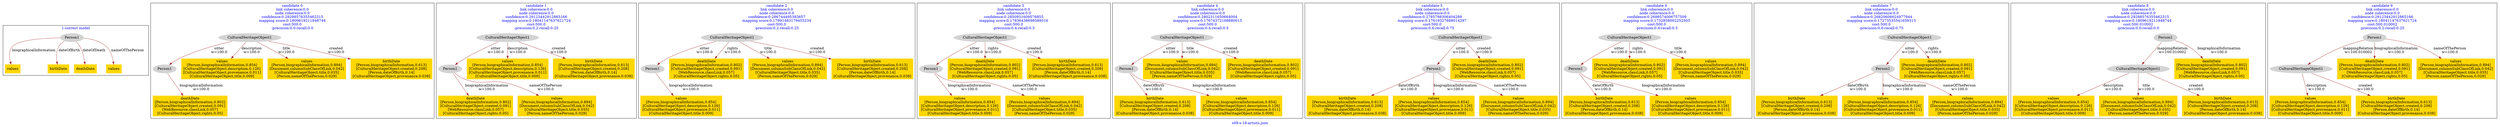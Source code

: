 digraph n0 {
fontcolor="blue"
remincross="true"
label="s09-s-18-artists.json"
subgraph cluster_0 {
label="1-correct model"
n2[style="filled",color="white",fillcolor="lightgray",label="Person1"];
n3[shape="plaintext",style="filled",fillcolor="gold",label="values"];
n4[shape="plaintext",style="filled",fillcolor="gold",label="birthDate"];
n5[shape="plaintext",style="filled",fillcolor="gold",label="deathDate"];
n6[shape="plaintext",style="filled",fillcolor="gold",label="values"];
}
subgraph cluster_1 {
label="candidate 0\nlink coherence:0.0\nnode coherence:0.0\nconfidence:0.29288576355462315\nmapping score:0.1809619211848744\ncost:500.0\n-precision:0.0-recall:0.0"
n8[style="filled",color="white",fillcolor="lightgray",label="CulturalHeritageObject1"];
n9[style="filled",color="white",fillcolor="lightgray",label="Person1"];
n10[shape="plaintext",style="filled",fillcolor="gold",label="values\n[Person,biographicalInformation,0.854]\n[CulturalHeritageObject,description,0.126]\n[CulturalHeritageObject,provenance,0.011]\n[CulturalHeritageObject,title,0.009]"];
n11[shape="plaintext",style="filled",fillcolor="gold",label="values\n[Person,biographicalInformation,0.894]\n[Document,columnSubClassOfLink,0.042]\n[CulturalHeritageObject,title,0.035]\n[Person,nameOfThePerson,0.029]"];
n12[shape="plaintext",style="filled",fillcolor="gold",label="deathDate\n[Person,biographicalInformation,0.802]\n[CulturalHeritageObject,created,0.091]\n[WebResource,classLink,0.057]\n[CulturalHeritageObject,rights,0.05]"];
n13[shape="plaintext",style="filled",fillcolor="gold",label="birthDate\n[Person,biographicalInformation,0.613]\n[CulturalHeritageObject,created,0.208]\n[Person,dateOfBirth,0.14]\n[CulturalHeritageObject,provenance,0.038]"];
}
subgraph cluster_2 {
label="candidate 1\nlink coherence:0.0\nnode coherence:0.0\nconfidence:0.29123442912865166\nmapping score:0.18041147637621724\ncost:500.0\n-precision:0.2-recall:0.25"
n15[style="filled",color="white",fillcolor="lightgray",label="CulturalHeritageObject1"];
n16[style="filled",color="white",fillcolor="lightgray",label="Person1"];
n17[shape="plaintext",style="filled",fillcolor="gold",label="values\n[Person,biographicalInformation,0.854]\n[CulturalHeritageObject,description,0.126]\n[CulturalHeritageObject,provenance,0.011]\n[CulturalHeritageObject,title,0.009]"];
n18[shape="plaintext",style="filled",fillcolor="gold",label="deathDate\n[Person,biographicalInformation,0.802]\n[CulturalHeritageObject,created,0.091]\n[WebResource,classLink,0.057]\n[CulturalHeritageObject,rights,0.05]"];
n19[shape="plaintext",style="filled",fillcolor="gold",label="values\n[Person,biographicalInformation,0.894]\n[Document,columnSubClassOfLink,0.042]\n[CulturalHeritageObject,title,0.035]\n[Person,nameOfThePerson,0.029]"];
n20[shape="plaintext",style="filled",fillcolor="gold",label="birthDate\n[Person,biographicalInformation,0.613]\n[CulturalHeritageObject,created,0.208]\n[Person,dateOfBirth,0.14]\n[CulturalHeritageObject,provenance,0.038]"];
}
subgraph cluster_3 {
label="candidate 2\nlink coherence:0.0\nnode coherence:0.0\nconfidence:0.286744495383657\nmapping score:0.17891483179455234\ncost:500.0\n-precision:0.2-recall:0.25"
n22[style="filled",color="white",fillcolor="lightgray",label="CulturalHeritageObject1"];
n23[style="filled",color="white",fillcolor="lightgray",label="Person1"];
n24[shape="plaintext",style="filled",fillcolor="gold",label="deathDate\n[Person,biographicalInformation,0.802]\n[CulturalHeritageObject,created,0.091]\n[WebResource,classLink,0.057]\n[CulturalHeritageObject,rights,0.05]"];
n25[shape="plaintext",style="filled",fillcolor="gold",label="values\n[Person,biographicalInformation,0.894]\n[Document,columnSubClassOfLink,0.042]\n[CulturalHeritageObject,title,0.035]\n[Person,nameOfThePerson,0.029]"];
n26[shape="plaintext",style="filled",fillcolor="gold",label="values\n[Person,biographicalInformation,0.854]\n[CulturalHeritageObject,description,0.126]\n[CulturalHeritageObject,provenance,0.011]\n[CulturalHeritageObject,title,0.009]"];
n27[shape="plaintext",style="filled",fillcolor="gold",label="birthDate\n[Person,biographicalInformation,0.613]\n[CulturalHeritageObject,created,0.208]\n[Person,dateOfBirth,0.14]\n[CulturalHeritageObject,provenance,0.038]"];
}
subgraph cluster_4 {
label="candidate 3\nlink coherence:0.0\nnode coherence:0.0\nconfidence:0.2850931609576855\nmapping score:0.17836438698589516\ncost:500.0\n-precision:0.4-recall:0.5"
n29[style="filled",color="white",fillcolor="lightgray",label="CulturalHeritageObject1"];
n30[style="filled",color="white",fillcolor="lightgray",label="Person1"];
n31[shape="plaintext",style="filled",fillcolor="gold",label="deathDate\n[Person,biographicalInformation,0.802]\n[CulturalHeritageObject,created,0.091]\n[WebResource,classLink,0.057]\n[CulturalHeritageObject,rights,0.05]"];
n32[shape="plaintext",style="filled",fillcolor="gold",label="values\n[Person,biographicalInformation,0.854]\n[CulturalHeritageObject,description,0.126]\n[CulturalHeritageObject,provenance,0.011]\n[CulturalHeritageObject,title,0.009]"];
n33[shape="plaintext",style="filled",fillcolor="gold",label="values\n[Person,biographicalInformation,0.894]\n[Document,columnSubClassOfLink,0.042]\n[CulturalHeritageObject,title,0.035]\n[Person,nameOfThePerson,0.029]"];
n34[shape="plaintext",style="filled",fillcolor="gold",label="birthDate\n[Person,biographicalInformation,0.613]\n[CulturalHeritageObject,created,0.208]\n[Person,dateOfBirth,0.14]\n[CulturalHeritageObject,provenance,0.038]"];
}
subgraph cluster_5 {
label="candidate 4\nlink coherence:0.0\nnode coherence:0.0\nconfidence:0.2802311650664004\nmapping score:0.17674372168880015\ncost:500.0\n-precision:0.4-recall:0.5"
n36[style="filled",color="white",fillcolor="lightgray",label="CulturalHeritageObject1"];
n37[style="filled",color="white",fillcolor="lightgray",label="Person1"];
n38[shape="plaintext",style="filled",fillcolor="gold",label="birthDate\n[Person,biographicalInformation,0.613]\n[CulturalHeritageObject,created,0.208]\n[Person,dateOfBirth,0.14]\n[CulturalHeritageObject,provenance,0.038]"];
n39[shape="plaintext",style="filled",fillcolor="gold",label="values\n[Person,biographicalInformation,0.894]\n[Document,columnSubClassOfLink,0.042]\n[CulturalHeritageObject,title,0.035]\n[Person,nameOfThePerson,0.029]"];
n40[shape="plaintext",style="filled",fillcolor="gold",label="values\n[Person,biographicalInformation,0.854]\n[CulturalHeritageObject,description,0.126]\n[CulturalHeritageObject,provenance,0.011]\n[CulturalHeritageObject,title,0.009]"];
n41[shape="plaintext",style="filled",fillcolor="gold",label="deathDate\n[Person,biographicalInformation,0.802]\n[CulturalHeritageObject,created,0.091]\n[WebResource,classLink,0.057]\n[CulturalHeritageObject,rights,0.05]"];
}
subgraph cluster_6 {
label="candidate 5\nlink coherence:0.0\nnode coherence:0.0\nconfidence:0.2785798306404289\nmapping score:0.17619327688014297\ncost:500.0\n-precision:0.6-recall:0.75"
n43[style="filled",color="white",fillcolor="lightgray",label="CulturalHeritageObject1"];
n44[style="filled",color="white",fillcolor="lightgray",label="Person1"];
n45[shape="plaintext",style="filled",fillcolor="gold",label="birthDate\n[Person,biographicalInformation,0.613]\n[CulturalHeritageObject,created,0.208]\n[Person,dateOfBirth,0.14]\n[CulturalHeritageObject,provenance,0.038]"];
n46[shape="plaintext",style="filled",fillcolor="gold",label="values\n[Person,biographicalInformation,0.854]\n[CulturalHeritageObject,description,0.126]\n[CulturalHeritageObject,provenance,0.011]\n[CulturalHeritageObject,title,0.009]"];
n47[shape="plaintext",style="filled",fillcolor="gold",label="values\n[Person,biographicalInformation,0.894]\n[Document,columnSubClassOfLink,0.042]\n[CulturalHeritageObject,title,0.035]\n[Person,nameOfThePerson,0.029]"];
n48[shape="plaintext",style="filled",fillcolor="gold",label="deathDate\n[Person,biographicalInformation,0.802]\n[CulturalHeritageObject,created,0.091]\n[WebResource,classLink,0.057]\n[CulturalHeritageObject,rights,0.05]"];
}
subgraph cluster_7 {
label="candidate 6\nlink coherence:0.0\nnode coherence:0.0\nconfidence:0.2698574006757509\nmapping score:0.1732858002252503\ncost:500.0\n-precision:0.4-recall:0.5"
n50[style="filled",color="white",fillcolor="lightgray",label="CulturalHeritageObject1"];
n51[style="filled",color="white",fillcolor="lightgray",label="Person1"];
n52[shape="plaintext",style="filled",fillcolor="gold",label="birthDate\n[Person,biographicalInformation,0.613]\n[CulturalHeritageObject,created,0.208]\n[Person,dateOfBirth,0.14]\n[CulturalHeritageObject,provenance,0.038]"];
n53[shape="plaintext",style="filled",fillcolor="gold",label="deathDate\n[Person,biographicalInformation,0.802]\n[CulturalHeritageObject,created,0.091]\n[WebResource,classLink,0.057]\n[CulturalHeritageObject,rights,0.05]"];
n54[shape="plaintext",style="filled",fillcolor="gold",label="values\n[Person,biographicalInformation,0.894]\n[Document,columnSubClassOfLink,0.042]\n[CulturalHeritageObject,title,0.035]\n[Person,nameOfThePerson,0.029]"];
n55[shape="plaintext",style="filled",fillcolor="gold",label="values\n[Person,biographicalInformation,0.854]\n[CulturalHeritageObject,description,0.126]\n[CulturalHeritageObject,provenance,0.011]\n[CulturalHeritageObject,title,0.009]"];
}
subgraph cluster_8 {
label="candidate 7\nlink coherence:0.0\nnode coherence:0.0\nconfidence:0.26820606624977944\nmapping score:0.17273535541659313\ncost:500.0\n-precision:0.6-recall:0.75"
n57[style="filled",color="white",fillcolor="lightgray",label="CulturalHeritageObject1"];
n58[style="filled",color="white",fillcolor="lightgray",label="Person1"];
n59[shape="plaintext",style="filled",fillcolor="gold",label="birthDate\n[Person,biographicalInformation,0.613]\n[CulturalHeritageObject,created,0.208]\n[Person,dateOfBirth,0.14]\n[CulturalHeritageObject,provenance,0.038]"];
n60[shape="plaintext",style="filled",fillcolor="gold",label="deathDate\n[Person,biographicalInformation,0.802]\n[CulturalHeritageObject,created,0.091]\n[WebResource,classLink,0.057]\n[CulturalHeritageObject,rights,0.05]"];
n61[shape="plaintext",style="filled",fillcolor="gold",label="values\n[Person,biographicalInformation,0.854]\n[CulturalHeritageObject,description,0.126]\n[CulturalHeritageObject,provenance,0.011]\n[CulturalHeritageObject,title,0.009]"];
n62[shape="plaintext",style="filled",fillcolor="gold",label="values\n[Person,biographicalInformation,0.894]\n[Document,columnSubClassOfLink,0.042]\n[CulturalHeritageObject,title,0.035]\n[Person,nameOfThePerson,0.029]"];
}
subgraph cluster_9 {
label="candidate 8\nlink coherence:0.0\nnode coherence:0.0\nconfidence:0.29288576355462315\nmapping score:0.1809619211848744\ncost:500.010002\n-precision:0.0-recall:0.0"
n64[style="filled",color="white",fillcolor="lightgray",label="Person1"];
n65[style="filled",color="white",fillcolor="lightgray",label="CulturalHeritageObject1"];
n66[shape="plaintext",style="filled",fillcolor="gold",label="values\n[Person,biographicalInformation,0.854]\n[CulturalHeritageObject,description,0.126]\n[CulturalHeritageObject,provenance,0.011]\n[CulturalHeritageObject,title,0.009]"];
n67[shape="plaintext",style="filled",fillcolor="gold",label="values\n[Person,biographicalInformation,0.894]\n[Document,columnSubClassOfLink,0.042]\n[CulturalHeritageObject,title,0.035]\n[Person,nameOfThePerson,0.029]"];
n68[shape="plaintext",style="filled",fillcolor="gold",label="deathDate\n[Person,biographicalInformation,0.802]\n[CulturalHeritageObject,created,0.091]\n[WebResource,classLink,0.057]\n[CulturalHeritageObject,rights,0.05]"];
n69[shape="plaintext",style="filled",fillcolor="gold",label="birthDate\n[Person,biographicalInformation,0.613]\n[CulturalHeritageObject,created,0.208]\n[Person,dateOfBirth,0.14]\n[CulturalHeritageObject,provenance,0.038]"];
}
subgraph cluster_10 {
label="candidate 9\nlink coherence:0.0\nnode coherence:0.0\nconfidence:0.29123442912865166\nmapping score:0.18041147637621724\ncost:500.010002\n-precision:0.2-recall:0.25"
n71[style="filled",color="white",fillcolor="lightgray",label="Person1"];
n72[style="filled",color="white",fillcolor="lightgray",label="CulturalHeritageObject1"];
n73[shape="plaintext",style="filled",fillcolor="gold",label="values\n[Person,biographicalInformation,0.854]\n[CulturalHeritageObject,description,0.126]\n[CulturalHeritageObject,provenance,0.011]\n[CulturalHeritageObject,title,0.009]"];
n74[shape="plaintext",style="filled",fillcolor="gold",label="deathDate\n[Person,biographicalInformation,0.802]\n[CulturalHeritageObject,created,0.091]\n[WebResource,classLink,0.057]\n[CulturalHeritageObject,rights,0.05]"];
n75[shape="plaintext",style="filled",fillcolor="gold",label="values\n[Person,biographicalInformation,0.894]\n[Document,columnSubClassOfLink,0.042]\n[CulturalHeritageObject,title,0.035]\n[Person,nameOfThePerson,0.029]"];
n76[shape="plaintext",style="filled",fillcolor="gold",label="birthDate\n[Person,biographicalInformation,0.613]\n[CulturalHeritageObject,created,0.208]\n[Person,dateOfBirth,0.14]\n[CulturalHeritageObject,provenance,0.038]"];
}
n2 -> n3[color="brown",fontcolor="black",label="biographicalInformation"]
n2 -> n4[color="brown",fontcolor="black",label="dateOfBirth"]
n2 -> n5[color="brown",fontcolor="black",label="dateOfDeath"]
n2 -> n6[color="brown",fontcolor="black",label="nameOfThePerson"]
n8 -> n9[color="brown",fontcolor="black",label="sitter\nw=100.0"]
n8 -> n10[color="brown",fontcolor="black",label="description\nw=100.0"]
n8 -> n11[color="brown",fontcolor="black",label="title\nw=100.0"]
n9 -> n12[color="brown",fontcolor="black",label="biographicalInformation\nw=100.0"]
n8 -> n13[color="brown",fontcolor="black",label="created\nw=100.0"]
n15 -> n16[color="brown",fontcolor="black",label="sitter\nw=100.0"]
n15 -> n17[color="brown",fontcolor="black",label="description\nw=100.0"]
n16 -> n18[color="brown",fontcolor="black",label="biographicalInformation\nw=100.0"]
n16 -> n19[color="brown",fontcolor="black",label="nameOfThePerson\nw=100.0"]
n15 -> n20[color="brown",fontcolor="black",label="created\nw=100.0"]
n22 -> n23[color="brown",fontcolor="black",label="sitter\nw=100.0"]
n22 -> n24[color="brown",fontcolor="black",label="rights\nw=100.0"]
n22 -> n25[color="brown",fontcolor="black",label="title\nw=100.0"]
n23 -> n26[color="brown",fontcolor="black",label="biographicalInformation\nw=100.0"]
n22 -> n27[color="brown",fontcolor="black",label="created\nw=100.0"]
n29 -> n30[color="brown",fontcolor="black",label="sitter\nw=100.0"]
n29 -> n31[color="brown",fontcolor="black",label="rights\nw=100.0"]
n30 -> n32[color="brown",fontcolor="black",label="biographicalInformation\nw=100.0"]
n30 -> n33[color="brown",fontcolor="black",label="nameOfThePerson\nw=100.0"]
n29 -> n34[color="brown",fontcolor="black",label="created\nw=100.0"]
n36 -> n37[color="brown",fontcolor="black",label="sitter\nw=100.0"]
n37 -> n38[color="brown",fontcolor="black",label="dateOfBirth\nw=100.0"]
n36 -> n39[color="brown",fontcolor="black",label="title\nw=100.0"]
n37 -> n40[color="brown",fontcolor="black",label="biographicalInformation\nw=100.0"]
n36 -> n41[color="brown",fontcolor="black",label="created\nw=100.0"]
n43 -> n44[color="brown",fontcolor="black",label="sitter\nw=100.0"]
n44 -> n45[color="brown",fontcolor="black",label="dateOfBirth\nw=100.0"]
n44 -> n46[color="brown",fontcolor="black",label="biographicalInformation\nw=100.0"]
n44 -> n47[color="brown",fontcolor="black",label="nameOfThePerson\nw=100.0"]
n43 -> n48[color="brown",fontcolor="black",label="created\nw=100.0"]
n50 -> n51[color="brown",fontcolor="black",label="sitter\nw=100.0"]
n51 -> n52[color="brown",fontcolor="black",label="dateOfBirth\nw=100.0"]
n50 -> n53[color="brown",fontcolor="black",label="rights\nw=100.0"]
n50 -> n54[color="brown",fontcolor="black",label="title\nw=100.0"]
n51 -> n55[color="brown",fontcolor="black",label="biographicalInformation\nw=100.0"]
n57 -> n58[color="brown",fontcolor="black",label="sitter\nw=100.0"]
n58 -> n59[color="brown",fontcolor="black",label="dateOfBirth\nw=100.0"]
n57 -> n60[color="brown",fontcolor="black",label="rights\nw=100.0"]
n58 -> n61[color="brown",fontcolor="black",label="biographicalInformation\nw=100.0"]
n58 -> n62[color="brown",fontcolor="black",label="nameOfThePerson\nw=100.0"]
n64 -> n65[color="brown",fontcolor="black",label="mappingRelation\nw=100.010002"]
n65 -> n66[color="brown",fontcolor="black",label="description\nw=100.0"]
n65 -> n67[color="brown",fontcolor="black",label="title\nw=100.0"]
n64 -> n68[color="brown",fontcolor="black",label="biographicalInformation\nw=100.0"]
n65 -> n69[color="brown",fontcolor="black",label="created\nw=100.0"]
n71 -> n72[color="brown",fontcolor="black",label="mappingRelation\nw=100.010002"]
n72 -> n73[color="brown",fontcolor="black",label="description\nw=100.0"]
n71 -> n74[color="brown",fontcolor="black",label="biographicalInformation\nw=100.0"]
n71 -> n75[color="brown",fontcolor="black",label="nameOfThePerson\nw=100.0"]
n72 -> n76[color="brown",fontcolor="black",label="created\nw=100.0"]
}

